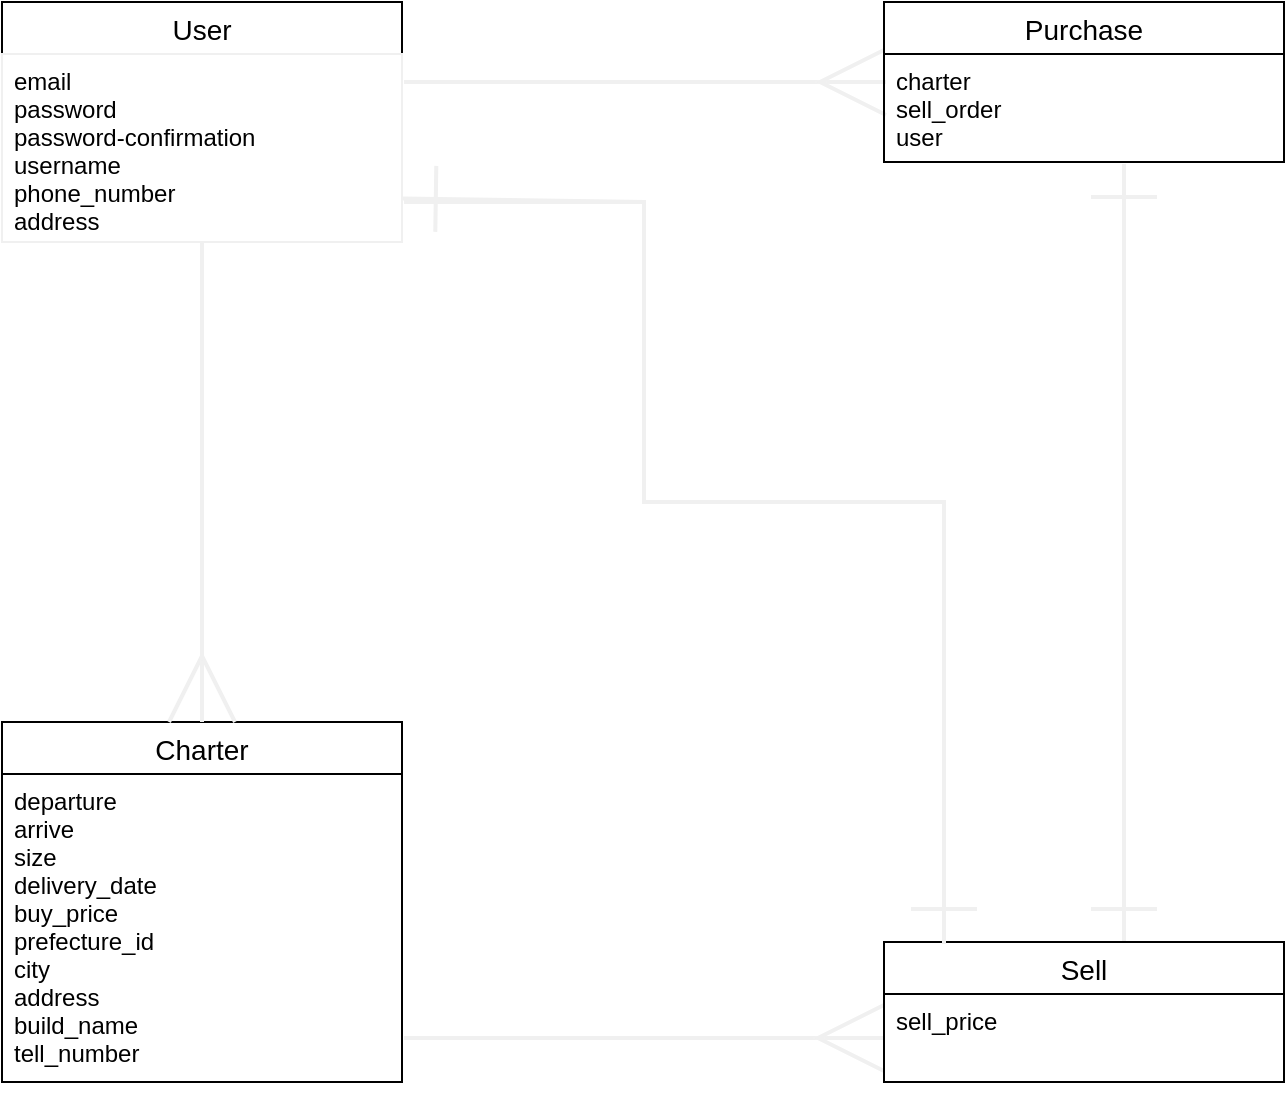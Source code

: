 <mxfile version="13.6.5">
    <diagram id="WsD_GxHVkoCh_pOkpDa1" name="ページ1">
        <mxGraphModel dx="603" dy="723" grid="1" gridSize="10" guides="1" tooltips="1" connect="1" arrows="1" fold="1" page="1" pageScale="1" pageWidth="827" pageHeight="1169" background="none" math="0" shadow="0">
            <root>
                <mxCell id="0"/>
                <mxCell id="1" parent="0"/>
                <mxCell id="30" value="" style="endArrow=ERmany;html=1;rounded=0;strokeColor=#f0f0f0;strokeWidth=2;endFill=0;sourcePerimeterSpacing=5;startSize=11;jumpSize=4;endSize=30;targetPerimeterSpacing=6;entryX=0.005;entryY=0.259;entryDx=0;entryDy=0;entryPerimeter=0;" parent="1" target="24" edge="1">
                    <mxGeometry relative="1" as="geometry">
                        <mxPoint x="320" y="120" as="sourcePoint"/>
                        <mxPoint x="400" y="120.5" as="targetPoint"/>
                    </mxGeometry>
                </mxCell>
                <mxCell id="37" value="" style="endArrow=ERone;html=1;rounded=0;strokeColor=#f0f0f0;strokeWidth=2;endFill=0;sourcePerimeterSpacing=5;startSize=11;jumpSize=4;endSize=30;targetPerimeterSpacing=6;entryX=0.6;entryY=0;entryDx=0;entryDy=0;entryPerimeter=0;" parent="1" target="22" edge="1">
                    <mxGeometry relative="1" as="geometry">
                        <mxPoint x="680" y="170" as="sourcePoint"/>
                        <mxPoint x="770" y="201" as="targetPoint"/>
                    </mxGeometry>
                </mxCell>
                <mxCell id="38" value="" style="endArrow=ERone;html=1;rounded=0;strokeColor=#f0f0f0;strokeWidth=2;endFill=0;sourcePerimeterSpacing=5;startSize=11;jumpSize=4;endSize=30;targetPerimeterSpacing=6;exitX=0.6;exitY=0.029;exitDx=0;exitDy=0;entryX=0.6;entryY=1.019;entryDx=0;entryDy=0;entryPerimeter=0;exitPerimeter=0;" parent="1" source="22" target="24" edge="1">
                    <mxGeometry relative="1" as="geometry">
                        <mxPoint x="600" y="320" as="sourcePoint"/>
                        <mxPoint x="590" y="160" as="targetPoint"/>
                    </mxGeometry>
                </mxCell>
                <mxCell id="47" value="" style="endArrow=ERmany;html=1;rounded=0;strokeColor=#f0f0f0;strokeWidth=2;endFill=0;sourcePerimeterSpacing=5;startSize=11;jumpSize=4;endSize=30;targetPerimeterSpacing=6;entryX=0;entryY=0.5;entryDx=0;entryDy=0;" parent="1" target="23" edge="1">
                    <mxGeometry relative="1" as="geometry">
                        <mxPoint x="320" y="598" as="sourcePoint"/>
                        <mxPoint x="320" y="600.812" as="targetPoint"/>
                    </mxGeometry>
                </mxCell>
                <mxCell id="14" value="Purchase" style="swimlane;fontStyle=0;childLayout=stackLayout;horizontal=1;startSize=26;horizontalStack=0;resizeParent=1;resizeParentMax=0;resizeLast=0;collapsible=1;marginBottom=0;align=center;fontSize=14;" parent="1" vertex="1">
                    <mxGeometry x="560" y="80" width="200" height="80" as="geometry"/>
                </mxCell>
                <mxCell id="24" value="charter&#10;sell_order&#10;user" style="text;strokeColor=none;fillColor=none;spacingLeft=4;spacingRight=4;overflow=hidden;rotatable=0;points=[[0,0.5],[1,0.5]];portConstraint=eastwest;fontSize=12;" parent="14" vertex="1">
                    <mxGeometry y="26" width="200" height="54" as="geometry"/>
                </mxCell>
                <mxCell id="6" value="Charter" style="swimlane;fontStyle=0;childLayout=stackLayout;horizontal=1;startSize=26;horizontalStack=0;resizeParent=1;resizeParentMax=0;resizeLast=0;collapsible=1;marginBottom=0;align=center;fontSize=14;" parent="1" vertex="1">
                    <mxGeometry x="119" y="440" width="200" height="180" as="geometry"/>
                </mxCell>
                <mxCell id="7" value="departure&#10;arrive&#10;size&#10;delivery_date&#10;buy_price&#10;prefecture_id&#10;city&#10;address&#10;build_name&#10;tell_number" style="text;strokeColor=none;fillColor=none;spacingLeft=4;spacingRight=4;overflow=hidden;rotatable=0;points=[[0,0.5],[1,0.5]];portConstraint=eastwest;fontSize=12;" parent="6" vertex="1">
                    <mxGeometry y="26" width="200" height="154" as="geometry"/>
                </mxCell>
                <mxCell id="2" value="User" style="swimlane;fontStyle=0;childLayout=stackLayout;horizontal=1;startSize=26;horizontalStack=0;resizeParent=1;resizeParentMax=0;resizeLast=0;collapsible=1;marginBottom=0;align=center;fontSize=14;" parent="1" vertex="1">
                    <mxGeometry x="119" y="80" width="200" height="120" as="geometry"/>
                </mxCell>
                <mxCell id="3" value="email&#10;password&#10;password-confirmation&#10;username&#10;phone_number&#10;address" style="text;fillColor=none;spacingLeft=4;spacingRight=4;overflow=hidden;rotatable=0;points=[[0,0.5],[1,0.5]];portConstraint=eastwest;fontSize=12;strokeColor=#f0f0f0;strokeWidth=1;" parent="2" vertex="1">
                    <mxGeometry y="26" width="200" height="94" as="geometry"/>
                </mxCell>
                <mxCell id="22" value="Sell" style="swimlane;fontStyle=0;childLayout=stackLayout;horizontal=1;startSize=26;horizontalStack=0;resizeParent=1;resizeParentMax=0;resizeLast=0;collapsible=1;marginBottom=0;align=center;fontSize=14;" parent="1" vertex="1">
                    <mxGeometry x="560" y="550" width="200" height="70" as="geometry"/>
                </mxCell>
                <mxCell id="23" value="sell_price" style="text;strokeColor=none;fillColor=none;spacingLeft=4;spacingRight=4;overflow=hidden;rotatable=0;points=[[0,0.5],[1,0.5]];portConstraint=eastwest;fontSize=12;" parent="22" vertex="1">
                    <mxGeometry y="26" width="200" height="44" as="geometry"/>
                </mxCell>
                <mxCell id="49" value="" style="endArrow=ERmany;html=1;rounded=0;strokeColor=#f0f0f0;strokeWidth=2;endFill=0;sourcePerimeterSpacing=5;startSize=11;jumpSize=4;endSize=30;targetPerimeterSpacing=6;entryX=0.5;entryY=0;entryDx=0;entryDy=0;" parent="1" edge="1" target="6">
                    <mxGeometry relative="1" as="geometry">
                        <mxPoint x="219" y="200" as="sourcePoint"/>
                        <mxPoint x="219" y="430" as="targetPoint"/>
                    </mxGeometry>
                </mxCell>
                <mxCell id="54" value="" style="endArrow=ERone;html=1;rounded=0;strokeColor=#f0f0f0;strokeWidth=2;endFill=0;sourcePerimeterSpacing=5;startSize=11;jumpSize=4;endSize=30;targetPerimeterSpacing=6;exitX=0.6;exitY=0.029;exitDx=0;exitDy=0;entryX=1.002;entryY=0.768;entryDx=0;entryDy=0;entryPerimeter=0;exitPerimeter=0;" edge="1" parent="1" target="3">
                    <mxGeometry relative="1" as="geometry">
                        <mxPoint x="590" y="551" as="sourcePoint"/>
                        <mxPoint x="590" y="159.996" as="targetPoint"/>
                        <Array as="points">
                            <mxPoint x="590" y="330"/>
                            <mxPoint x="440" y="330"/>
                            <mxPoint x="440" y="180"/>
                        </Array>
                    </mxGeometry>
                </mxCell>
                <mxCell id="55" value="" style="endArrow=ERone;html=1;rounded=0;strokeColor=#f0f0f0;strokeWidth=2;endFill=0;sourcePerimeterSpacing=5;startSize=11;jumpSize=4;endSize=30;targetPerimeterSpacing=6;entryX=0.6;entryY=0;entryDx=0;entryDy=0;entryPerimeter=0;" edge="1" parent="1">
                    <mxGeometry relative="1" as="geometry">
                        <mxPoint x="320" y="180" as="sourcePoint"/>
                        <mxPoint x="590" y="550" as="targetPoint"/>
                        <Array as="points">
                            <mxPoint x="440" y="180"/>
                            <mxPoint x="440" y="330"/>
                            <mxPoint x="590" y="330"/>
                        </Array>
                    </mxGeometry>
                </mxCell>
            </root>
        </mxGraphModel>
    </diagram>
</mxfile>